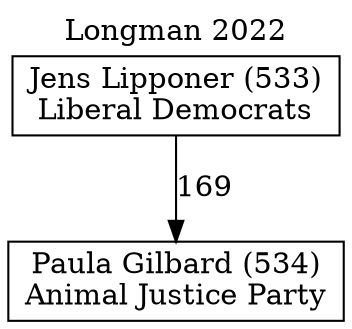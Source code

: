 // House preference flow
digraph "Paula Gilbard (534)_Longman_2022" {
	graph [label="Longman 2022" labelloc=t mclimit=10]
	node [shape=box]
	"Jens Lipponer (533)" [label="Jens Lipponer (533)
Liberal Democrats"]
	"Paula Gilbard (534)" [label="Paula Gilbard (534)
Animal Justice Party"]
	"Jens Lipponer (533)" -> "Paula Gilbard (534)" [label=169]
}
